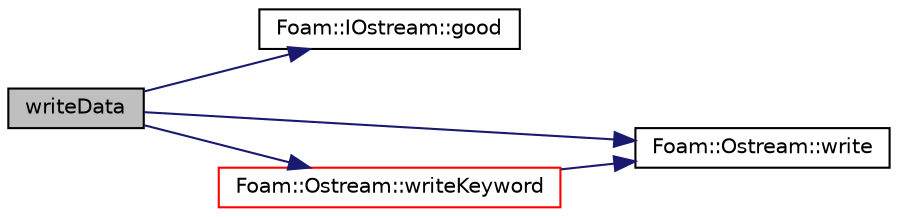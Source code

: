 digraph "writeData"
{
  bgcolor="transparent";
  edge [fontname="Helvetica",fontsize="10",labelfontname="Helvetica",labelfontsize="10"];
  node [fontname="Helvetica",fontsize="10",shape=record];
  rankdir="LR";
  Node1 [label="writeData",height=0.2,width=0.4,color="black", fillcolor="grey75", style="filled", fontcolor="black"];
  Node1 -> Node2 [color="midnightblue",fontsize="10",style="solid",fontname="Helvetica"];
  Node2 [label="Foam::IOstream::good",height=0.2,width=0.4,color="black",URL="$a01187.html#ad2e41c8280b6cdf93d39e1135d2abdf7",tooltip="Return true if next operation might succeed. "];
  Node1 -> Node3 [color="midnightblue",fontsize="10",style="solid",fontname="Helvetica"];
  Node3 [label="Foam::Ostream::write",height=0.2,width=0.4,color="black",URL="$a01742.html#a81a19ad9e4098b4701cc8bab9a59d78b",tooltip="Write next token to stream. "];
  Node1 -> Node4 [color="midnightblue",fontsize="10",style="solid",fontname="Helvetica"];
  Node4 [label="Foam::Ostream::writeKeyword",height=0.2,width=0.4,color="red",URL="$a01742.html#a3c58b2bb9174ea3c4a5fa58095d1290e",tooltip="Write the keyword followed by an appropriate indentation. "];
  Node4 -> Node3 [color="midnightblue",fontsize="10",style="solid",fontname="Helvetica"];
}
